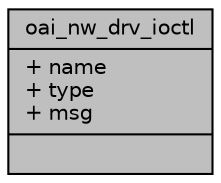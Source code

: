 digraph "oai_nw_drv_ioctl"
{
 // LATEX_PDF_SIZE
  edge [fontname="Helvetica",fontsize="10",labelfontname="Helvetica",labelfontsize="10"];
  node [fontname="Helvetica",fontsize="10",shape=record];
  Node1 [label="{oai_nw_drv_ioctl\n|+ name\l+ type\l+ msg\l|}",height=0.2,width=0.4,color="black", fillcolor="grey75", style="filled", fontcolor="black",tooltip=" "];
}
